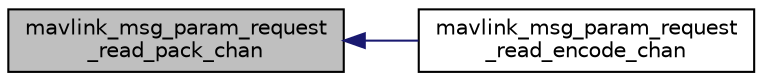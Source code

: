 digraph "mavlink_msg_param_request_read_pack_chan"
{
 // INTERACTIVE_SVG=YES
  edge [fontname="Helvetica",fontsize="10",labelfontname="Helvetica",labelfontsize="10"];
  node [fontname="Helvetica",fontsize="10",shape=record];
  rankdir="LR";
  Node1 [label="mavlink_msg_param_request\l_read_pack_chan",height=0.2,width=0.4,color="black", fillcolor="grey75", style="filled" fontcolor="black"];
  Node1 -> Node2 [dir="back",color="midnightblue",fontsize="10",style="solid",fontname="Helvetica"];
  Node2 [label="mavlink_msg_param_request\l_read_encode_chan",height=0.2,width=0.4,color="black", fillcolor="white", style="filled",URL="$v1_80_2common_2mavlink__msg__param__request__read_8h.html#a154309785942324dee3de47d35dcbce1",tooltip="Encode a param_request_read struct on a channel. "];
}
